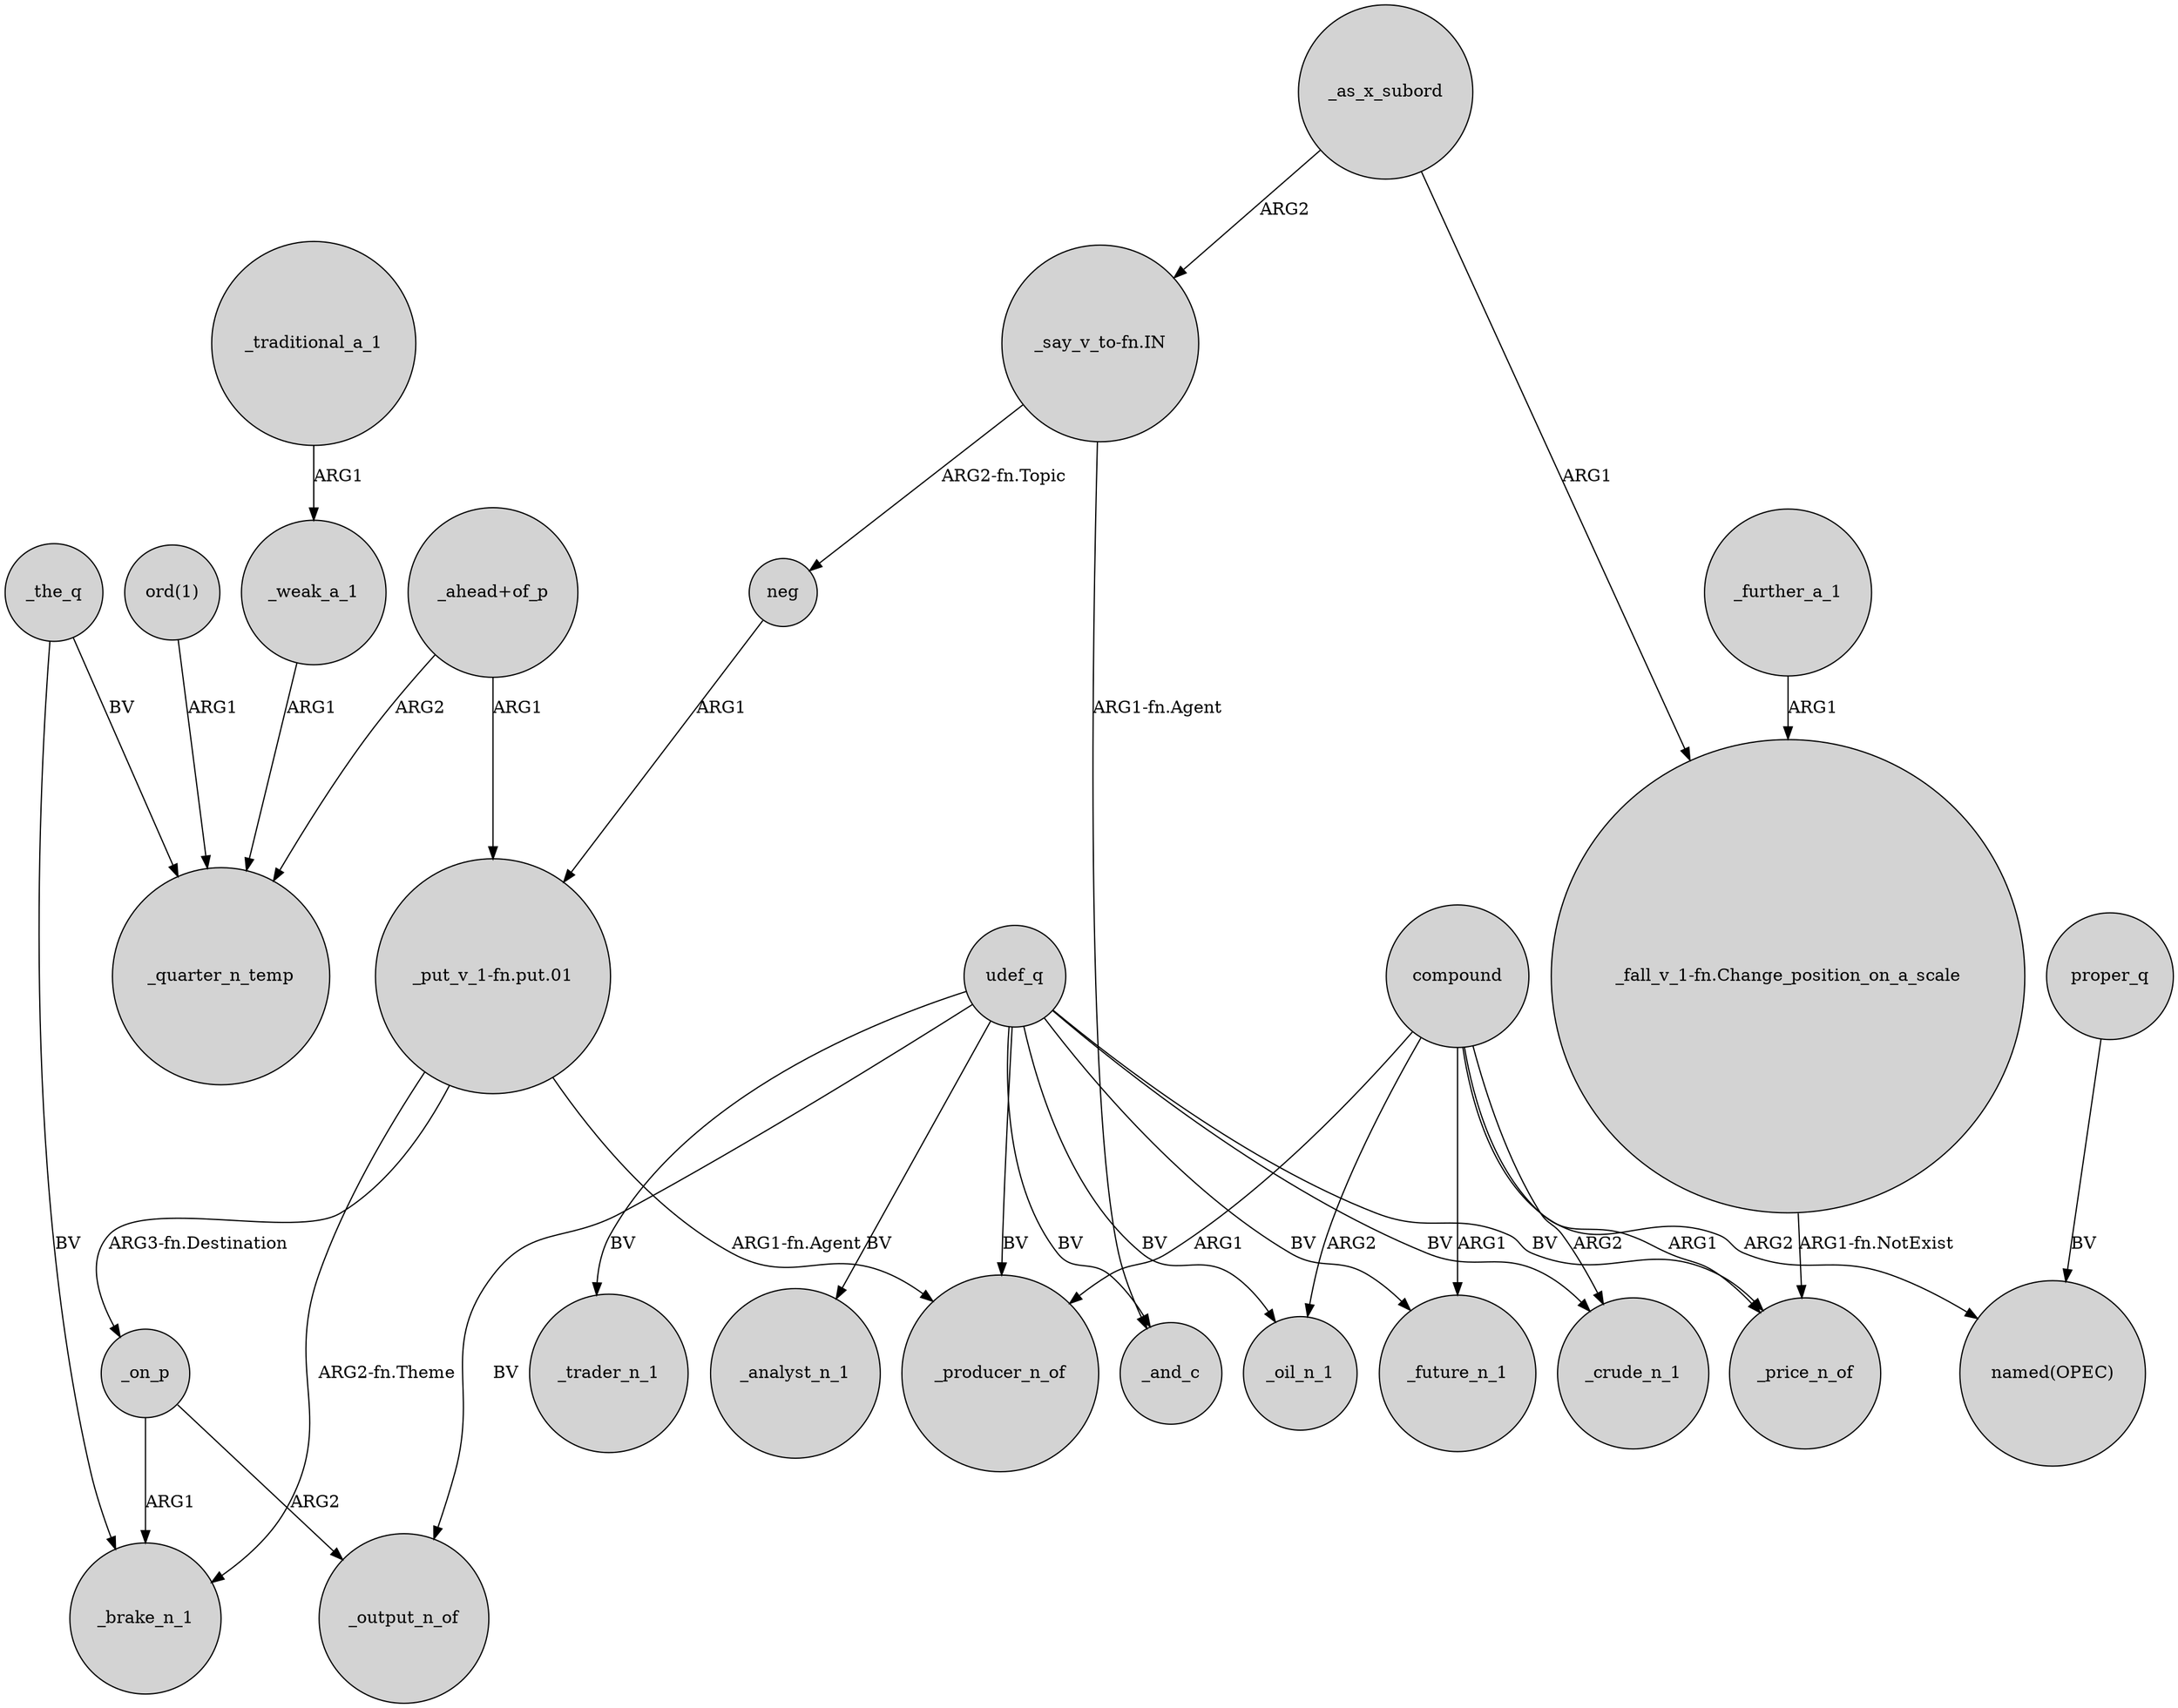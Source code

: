 digraph {
	node [shape=circle style=filled]
	"_put_v_1-fn.put.01" -> _brake_n_1 [label="ARG2-fn.Theme"]
	compound -> _producer_n_of [label=ARG1]
	compound -> _future_n_1 [label=ARG1]
	udef_q -> _price_n_of [label=BV]
	"_say_v_to-fn.IN" -> _and_c [label="ARG1-fn.Agent"]
	"_fall_v_1-fn.Change_position_on_a_scale" -> _price_n_of [label="ARG1-fn.NotExist"]
	udef_q -> _trader_n_1 [label=BV]
	"_put_v_1-fn.put.01" -> _producer_n_of [label="ARG1-fn.Agent"]
	_weak_a_1 -> _quarter_n_temp [label=ARG1]
	_the_q -> _quarter_n_temp [label=BV]
	"_put_v_1-fn.put.01" -> _on_p [label="ARG3-fn.Destination"]
	udef_q -> _output_n_of [label=BV]
	_traditional_a_1 -> _weak_a_1 [label=ARG1]
	compound -> _oil_n_1 [label=ARG2]
	_further_a_1 -> "_fall_v_1-fn.Change_position_on_a_scale" [label=ARG1]
	compound -> "named(OPEC)" [label=ARG2]
	_on_p -> _brake_n_1 [label=ARG1]
	udef_q -> _future_n_1 [label=BV]
	_on_p -> _output_n_of [label=ARG2]
	"ord(1)" -> _quarter_n_temp [label=ARG1]
	"_ahead+of_p" -> _quarter_n_temp [label=ARG2]
	udef_q -> _oil_n_1 [label=BV]
	"_ahead+of_p" -> "_put_v_1-fn.put.01" [label=ARG1]
	_as_x_subord -> "_fall_v_1-fn.Change_position_on_a_scale" [label=ARG1]
	"_say_v_to-fn.IN" -> neg [label="ARG2-fn.Topic"]
	_as_x_subord -> "_say_v_to-fn.IN" [label=ARG2]
	_the_q -> _brake_n_1 [label=BV]
	proper_q -> "named(OPEC)" [label=BV]
	udef_q -> _crude_n_1 [label=BV]
	compound -> _price_n_of [label=ARG1]
	udef_q -> _and_c [label=BV]
	udef_q -> _analyst_n_1 [label=BV]
	udef_q -> _producer_n_of [label=BV]
	neg -> "_put_v_1-fn.put.01" [label=ARG1]
	compound -> _crude_n_1 [label=ARG2]
}
